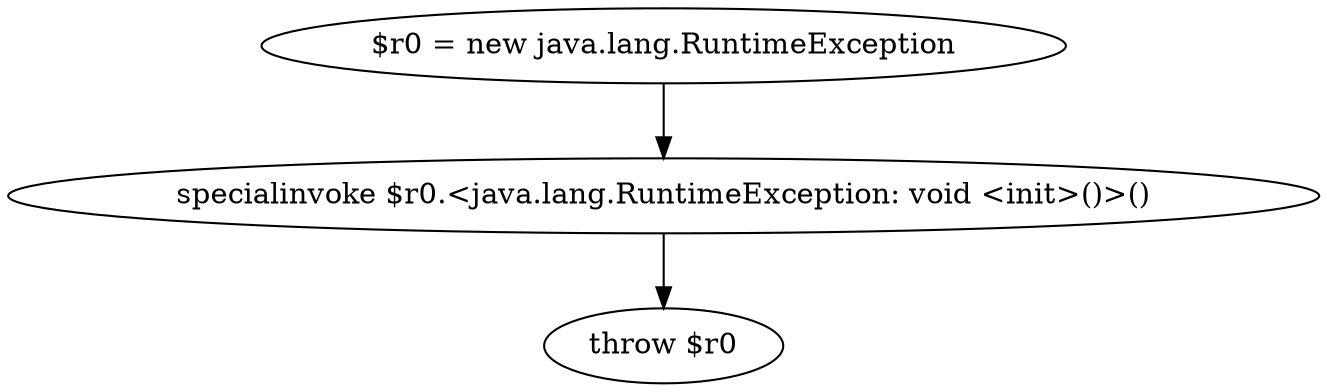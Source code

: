 digraph "unitGraph" {
    "$r0 = new java.lang.RuntimeException"
    "specialinvoke $r0.<java.lang.RuntimeException: void <init>()>()"
    "throw $r0"
    "$r0 = new java.lang.RuntimeException"->"specialinvoke $r0.<java.lang.RuntimeException: void <init>()>()";
    "specialinvoke $r0.<java.lang.RuntimeException: void <init>()>()"->"throw $r0";
}

